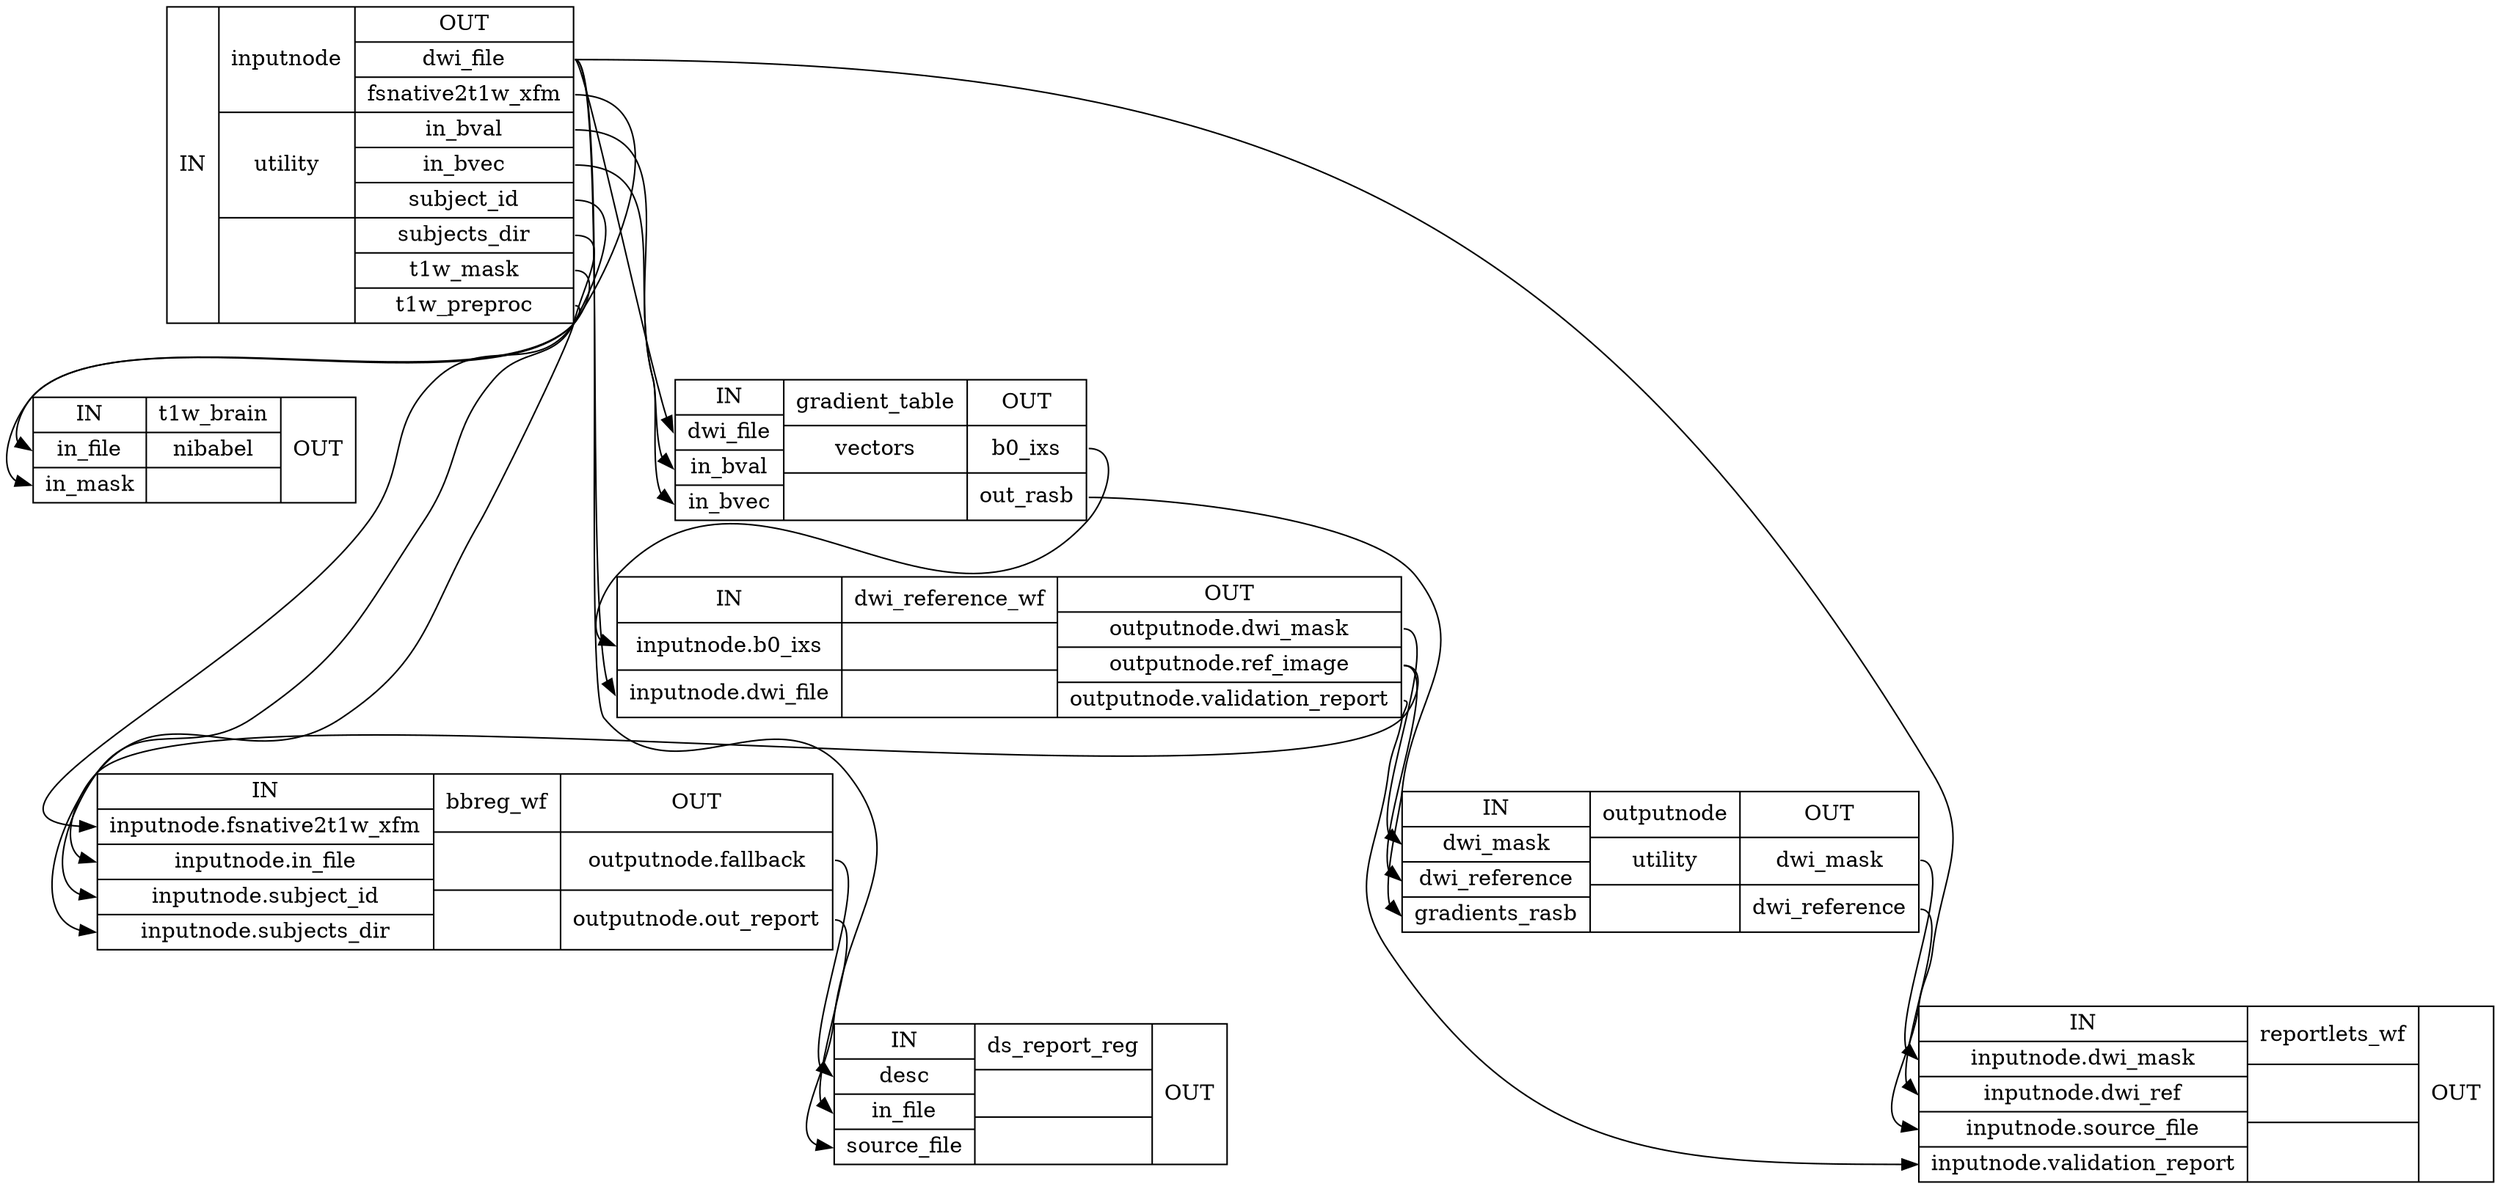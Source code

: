 digraph structs {
node [shape=record];
dwi_preproc_wfinputnode [label="{IN}|{ inputnode | utility |  }|{OUT|<outdwifile> dwi_file|<outfsnative2t1wxfm> fsnative2t1w_xfm|<outinbval> in_bval|<outinbvec> in_bvec|<outsubjectid> subject_id|<outsubjectsdir> subjects_dir|<outt1wmask> t1w_mask|<outt1wpreproc> t1w_preproc}"];
dwi_preproc_wft1w_brain [label="{IN|<ininfile> in_file|<ininmask> in_mask}|{ t1w_brain | nibabel |  }|{OUT}"];
dwi_preproc_wfgradient_table [label="{IN|<indwifile> dwi_file|<ininbval> in_bval|<ininbvec> in_bvec}|{ gradient_table | vectors |  }|{OUT|<outb0ixs> b0_ixs|<outoutrasb> out_rasb}"];
dwi_preproc_wfdwi_reference_wf [label="{IN|<ininputnodeb0ixs> inputnode.b0_ixs|<ininputnodedwifile> inputnode.dwi_file}|{ dwi_reference_wf |  |  }|{OUT|<outoutputnodedwimask> outputnode.dwi_mask|<outoutputnoderefimage> outputnode.ref_image|<outoutputnodevalidationreport> outputnode.validation_report}"];
dwi_preproc_wfoutputnode [label="{IN|<indwimask> dwi_mask|<indwireference> dwi_reference|<ingradientsrasb> gradients_rasb}|{ outputnode | utility |  }|{OUT|<outdwimask> dwi_mask|<outdwireference> dwi_reference}"];
dwi_preproc_wfreportlets_wf [label="{IN|<ininputnodedwimask> inputnode.dwi_mask|<ininputnodedwiref> inputnode.dwi_ref|<ininputnodesourcefile> inputnode.source_file|<ininputnodevalidationreport> inputnode.validation_report}|{ reportlets_wf |  |  }|{OUT}"];
dwi_preproc_wfbbreg_wf [label="{IN|<ininputnodefsnative2t1wxfm> inputnode.fsnative2t1w_xfm|<ininputnodeinfile> inputnode.in_file|<ininputnodesubjectid> inputnode.subject_id|<ininputnodesubjectsdir> inputnode.subjects_dir}|{ bbreg_wf |  |  }|{OUT|<outoutputnodefallback> outputnode.fallback|<outoutputnodeoutreport> outputnode.out_report}"];
dwi_preproc_wfds_report_reg [label="{IN|<indesc> desc|<ininfile> in_file|<insourcefile> source_file}|{ ds_report_reg |  |  }|{OUT}"];
dwi_preproc_wfbbreg_wf:outoutputnodefallback:e -> dwi_preproc_wfds_report_reg:indesc:w;
dwi_preproc_wfbbreg_wf:outoutputnodeoutreport:e -> dwi_preproc_wfds_report_reg:ininfile:w;
dwi_preproc_wfdwi_reference_wf:outoutputnodedwimask:e -> dwi_preproc_wfoutputnode:indwimask:w;
dwi_preproc_wfdwi_reference_wf:outoutputnoderefimage:e -> dwi_preproc_wfbbreg_wf:ininputnodeinfile:w;
dwi_preproc_wfdwi_reference_wf:outoutputnoderefimage:e -> dwi_preproc_wfoutputnode:indwireference:w;
dwi_preproc_wfdwi_reference_wf:outoutputnodevalidationreport:e -> dwi_preproc_wfreportlets_wf:ininputnodevalidationreport:w;
dwi_preproc_wfgradient_table:outb0ixs:e -> dwi_preproc_wfdwi_reference_wf:ininputnodeb0ixs:w;
dwi_preproc_wfgradient_table:outoutrasb:e -> dwi_preproc_wfoutputnode:ingradientsrasb:w;
dwi_preproc_wfinputnode:outdwifile:e -> dwi_preproc_wfds_report_reg:insourcefile:w;
dwi_preproc_wfinputnode:outdwifile:e -> dwi_preproc_wfdwi_reference_wf:ininputnodedwifile:w;
dwi_preproc_wfinputnode:outdwifile:e -> dwi_preproc_wfgradient_table:indwifile:w;
dwi_preproc_wfinputnode:outdwifile:e -> dwi_preproc_wfreportlets_wf:ininputnodesourcefile:w;
dwi_preproc_wfinputnode:outfsnative2t1wxfm:e -> dwi_preproc_wfbbreg_wf:ininputnodefsnative2t1wxfm:w;
dwi_preproc_wfinputnode:outinbval:e -> dwi_preproc_wfgradient_table:ininbval:w;
dwi_preproc_wfinputnode:outinbvec:e -> dwi_preproc_wfgradient_table:ininbvec:w;
dwi_preproc_wfinputnode:outsubjectid:e -> dwi_preproc_wfbbreg_wf:ininputnodesubjectid:w;
dwi_preproc_wfinputnode:outsubjectsdir:e -> dwi_preproc_wfbbreg_wf:ininputnodesubjectsdir:w;
dwi_preproc_wfinputnode:outt1wmask:e -> dwi_preproc_wft1w_brain:ininmask:w;
dwi_preproc_wfinputnode:outt1wpreproc:e -> dwi_preproc_wft1w_brain:ininfile:w;
dwi_preproc_wfoutputnode:outdwimask:e -> dwi_preproc_wfreportlets_wf:ininputnodedwimask:w;
dwi_preproc_wfoutputnode:outdwireference:e -> dwi_preproc_wfreportlets_wf:ininputnodedwiref:w;
}